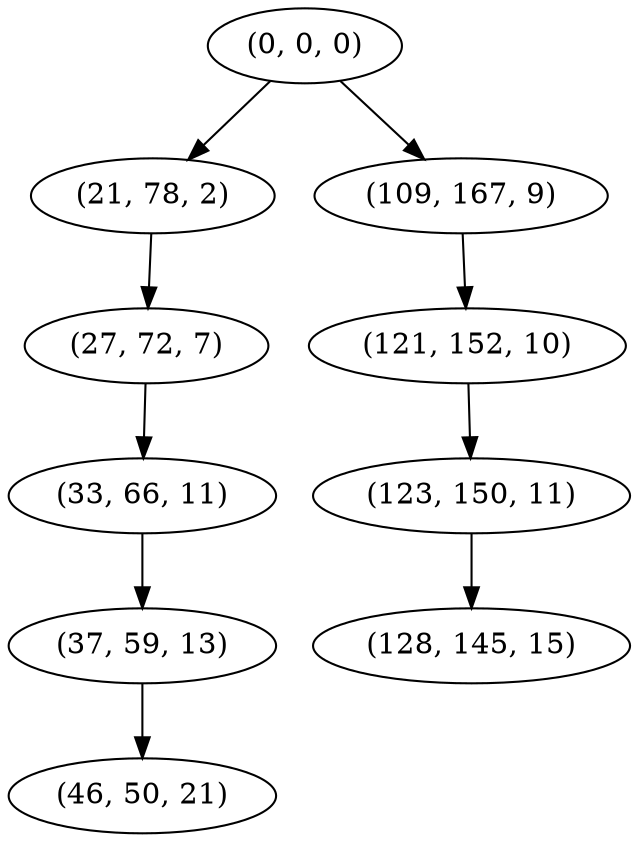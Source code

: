 digraph tree {
    "(0, 0, 0)";
    "(21, 78, 2)";
    "(27, 72, 7)";
    "(33, 66, 11)";
    "(37, 59, 13)";
    "(46, 50, 21)";
    "(109, 167, 9)";
    "(121, 152, 10)";
    "(123, 150, 11)";
    "(128, 145, 15)";
    "(0, 0, 0)" -> "(21, 78, 2)";
    "(0, 0, 0)" -> "(109, 167, 9)";
    "(21, 78, 2)" -> "(27, 72, 7)";
    "(27, 72, 7)" -> "(33, 66, 11)";
    "(33, 66, 11)" -> "(37, 59, 13)";
    "(37, 59, 13)" -> "(46, 50, 21)";
    "(109, 167, 9)" -> "(121, 152, 10)";
    "(121, 152, 10)" -> "(123, 150, 11)";
    "(123, 150, 11)" -> "(128, 145, 15)";
}
